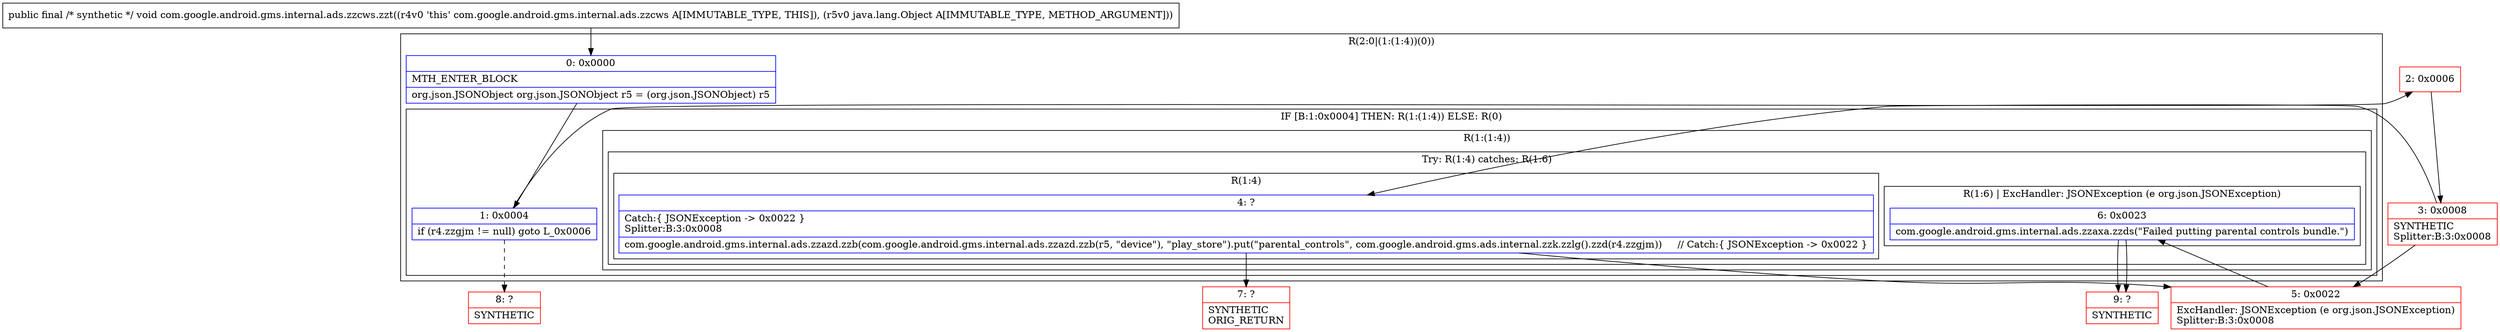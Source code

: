 digraph "CFG forcom.google.android.gms.internal.ads.zzcws.zzt(Ljava\/lang\/Object;)V" {
subgraph cluster_Region_1156316929 {
label = "R(2:0|(1:(1:4))(0))";
node [shape=record,color=blue];
Node_0 [shape=record,label="{0\:\ 0x0000|MTH_ENTER_BLOCK\l|org.json.JSONObject org.json.JSONObject r5 = (org.json.JSONObject) r5\l}"];
subgraph cluster_IfRegion_335915564 {
label = "IF [B:1:0x0004] THEN: R(1:(1:4)) ELSE: R(0)";
node [shape=record,color=blue];
Node_1 [shape=record,label="{1\:\ 0x0004|if (r4.zzgjm != null) goto L_0x0006\l}"];
subgraph cluster_Region_252529754 {
label = "R(1:(1:4))";
node [shape=record,color=blue];
subgraph cluster_TryCatchRegion_804187815 {
label = "Try: R(1:4) catches: R(1:6)";
node [shape=record,color=blue];
subgraph cluster_Region_4456700 {
label = "R(1:4)";
node [shape=record,color=blue];
Node_4 [shape=record,label="{4\:\ ?|Catch:\{ JSONException \-\> 0x0022 \}\lSplitter:B:3:0x0008\l|com.google.android.gms.internal.ads.zzazd.zzb(com.google.android.gms.internal.ads.zzazd.zzb(r5, \"device\"), \"play_store\").put(\"parental_controls\", com.google.android.gms.ads.internal.zzk.zzlg().zzd(r4.zzgjm))     \/\/ Catch:\{ JSONException \-\> 0x0022 \}\l}"];
}
subgraph cluster_Region_795045010 {
label = "R(1:6) | ExcHandler: JSONException (e org.json.JSONException)\l";
node [shape=record,color=blue];
Node_6 [shape=record,label="{6\:\ 0x0023|com.google.android.gms.internal.ads.zzaxa.zzds(\"Failed putting parental controls bundle.\")\l}"];
}
}
}
subgraph cluster_Region_370079640 {
label = "R(0)";
node [shape=record,color=blue];
}
}
}
subgraph cluster_Region_795045010 {
label = "R(1:6) | ExcHandler: JSONException (e org.json.JSONException)\l";
node [shape=record,color=blue];
Node_6 [shape=record,label="{6\:\ 0x0023|com.google.android.gms.internal.ads.zzaxa.zzds(\"Failed putting parental controls bundle.\")\l}"];
}
Node_2 [shape=record,color=red,label="{2\:\ 0x0006}"];
Node_3 [shape=record,color=red,label="{3\:\ 0x0008|SYNTHETIC\lSplitter:B:3:0x0008\l}"];
Node_5 [shape=record,color=red,label="{5\:\ 0x0022|ExcHandler: JSONException (e org.json.JSONException)\lSplitter:B:3:0x0008\l}"];
Node_7 [shape=record,color=red,label="{7\:\ ?|SYNTHETIC\lORIG_RETURN\l}"];
Node_8 [shape=record,color=red,label="{8\:\ ?|SYNTHETIC\l}"];
Node_9 [shape=record,color=red,label="{9\:\ ?|SYNTHETIC\l}"];
MethodNode[shape=record,label="{public final \/* synthetic *\/ void com.google.android.gms.internal.ads.zzcws.zzt((r4v0 'this' com.google.android.gms.internal.ads.zzcws A[IMMUTABLE_TYPE, THIS]), (r5v0 java.lang.Object A[IMMUTABLE_TYPE, METHOD_ARGUMENT])) }"];
MethodNode -> Node_0;
Node_0 -> Node_1;
Node_1 -> Node_2;
Node_1 -> Node_8[style=dashed];
Node_4 -> Node_5;
Node_4 -> Node_7;
Node_6 -> Node_9;
Node_6 -> Node_9;
Node_2 -> Node_3;
Node_3 -> Node_4;
Node_3 -> Node_5;
Node_5 -> Node_6;
}

